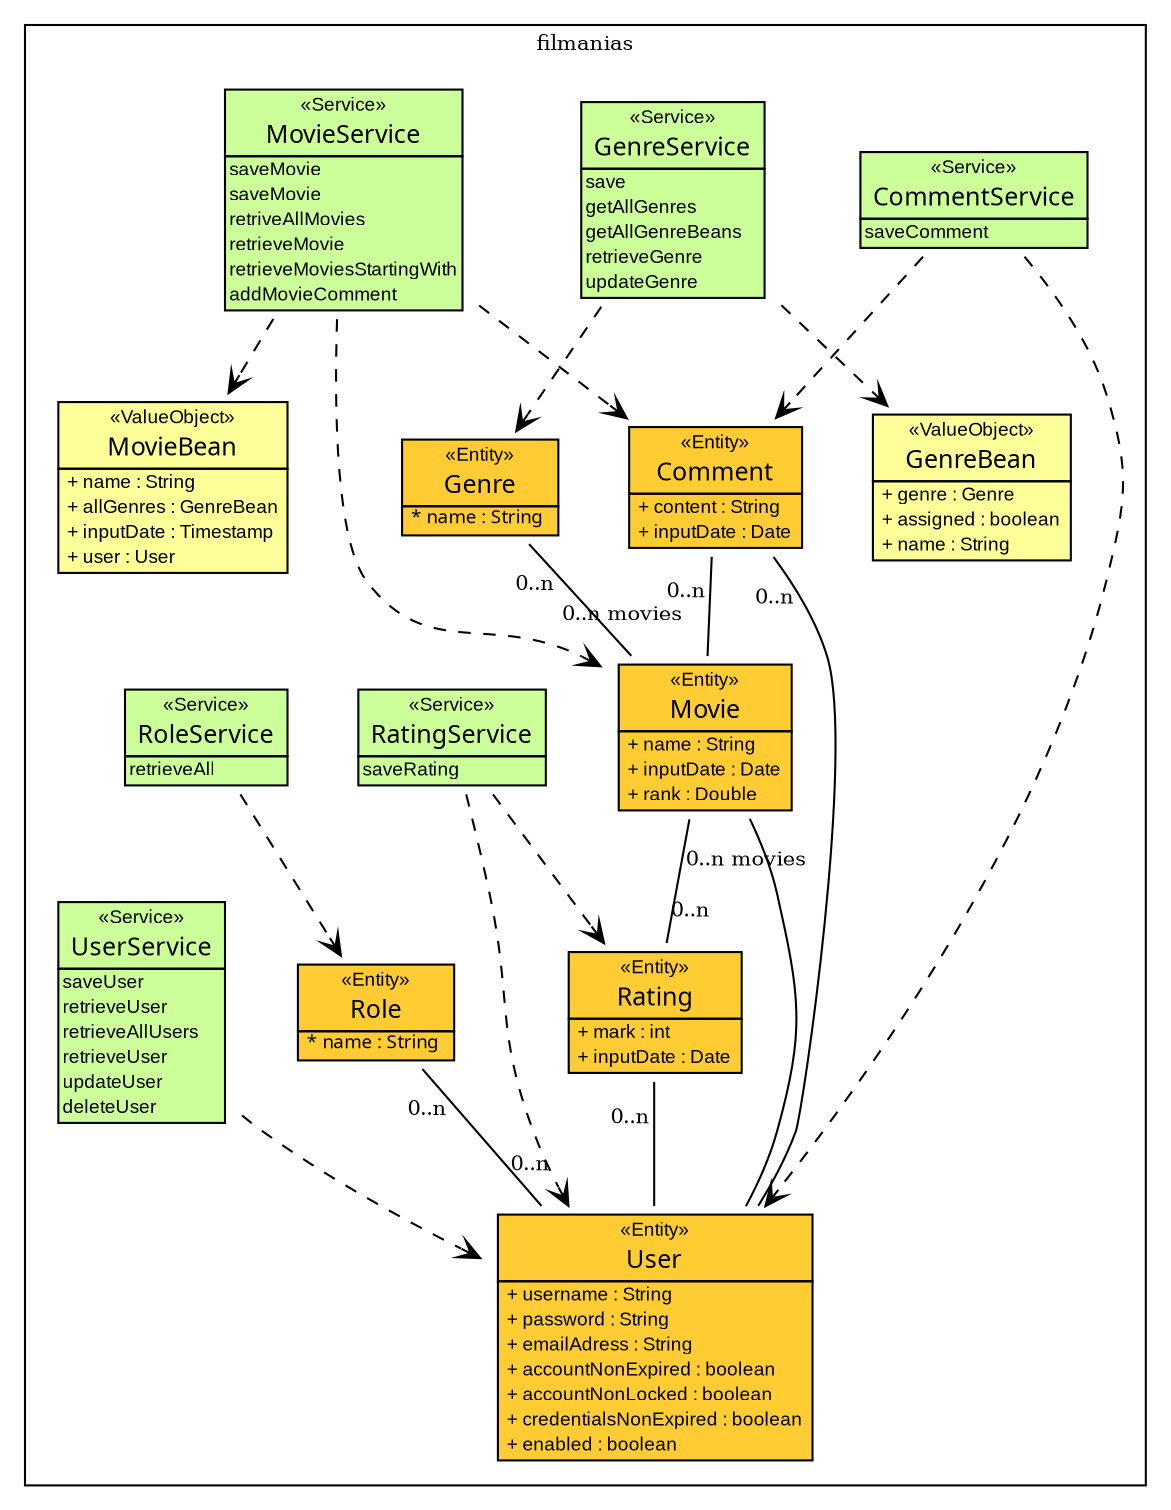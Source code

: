 
	
digraph G {             
	fontsize = 10        
	node [                          
		fontsize = 10                
		fontname="arial"
		shape=plaintext
	     ]        
	     
	edge [                            
		fontsize = 10        
	     ]        
	
	
	
		subgraph clusterfilmanias {
			label = "filmanias"  
			
				
					
	CommentService [label=<<table border="0" cellborder="1" cellspacing="0" cellpadding="0" port="p" bgcolor="#CCFF99" >
	<tr><td>
	<table border="0" cellspacing="1" cellpadding="1">
		<tr><td> &laquo;Service&raquo; </td></tr>
		<tr><td><font face="arialbd"  point-size="12.0"> CommentService </font></td></tr>
	</table></td></tr>
		<tr><td>
			<table border="0" cellspacing="0" cellpadding="1">	
		
				<tr><td align="left">saveComment</td></tr>			

			</table>		
		</td></tr>
	</table>>, fontname="arial", fontcolor="black", fontsize=9.0];

	GenreService [label=<<table border="0" cellborder="1" cellspacing="0" cellpadding="0" port="p" bgcolor="#CCFF99" >
	<tr><td>
	<table border="0" cellspacing="1" cellpadding="1">
		<tr><td> &laquo;Service&raquo; </td></tr>
		<tr><td><font face="arialbd"  point-size="12.0"> GenreService </font></td></tr>
	</table></td></tr>
		<tr><td>
			<table border="0" cellspacing="0" cellpadding="1">	
		
				<tr><td align="left">save</td></tr>			

				<tr><td align="left">getAllGenres</td></tr>			

				<tr><td align="left">getAllGenreBeans</td></tr>			

				<tr><td align="left">retrieveGenre</td></tr>			

				<tr><td align="left">updateGenre</td></tr>			

			</table>		
		</td></tr>
	</table>>, fontname="arial", fontcolor="black", fontsize=9.0];

	MovieService [label=<<table border="0" cellborder="1" cellspacing="0" cellpadding="0" port="p" bgcolor="#CCFF99" >
	<tr><td>
	<table border="0" cellspacing="1" cellpadding="1">
		<tr><td> &laquo;Service&raquo; </td></tr>
		<tr><td><font face="arialbd"  point-size="12.0"> MovieService </font></td></tr>
	</table></td></tr>
		<tr><td>
			<table border="0" cellspacing="0" cellpadding="1">	
		
				<tr><td align="left">saveMovie</td></tr>			

				<tr><td align="left">saveMovie</td></tr>			

				<tr><td align="left">retriveAllMovies</td></tr>			

				<tr><td align="left">retrieveMovie</td></tr>			

				<tr><td align="left">retrieveMoviesStartingWith</td></tr>			

				<tr><td align="left">addMovieComment</td></tr>			

			</table>		
		</td></tr>
	</table>>, fontname="arial", fontcolor="black", fontsize=9.0];

	RatingService [label=<<table border="0" cellborder="1" cellspacing="0" cellpadding="0" port="p" bgcolor="#CCFF99" >
	<tr><td>
	<table border="0" cellspacing="1" cellpadding="1">
		<tr><td> &laquo;Service&raquo; </td></tr>
		<tr><td><font face="arialbd"  point-size="12.0"> RatingService </font></td></tr>
	</table></td></tr>
		<tr><td>
			<table border="0" cellspacing="0" cellpadding="1">	
		
				<tr><td align="left">saveRating</td></tr>			

			</table>		
		</td></tr>
	</table>>, fontname="arial", fontcolor="black", fontsize=9.0];

	RoleService [label=<<table border="0" cellborder="1" cellspacing="0" cellpadding="0" port="p" bgcolor="#CCFF99" >
	<tr><td>
	<table border="0" cellspacing="1" cellpadding="1">
		<tr><td> &laquo;Service&raquo; </td></tr>
		<tr><td><font face="arialbd"  point-size="12.0"> RoleService </font></td></tr>
	</table></td></tr>
		<tr><td>
			<table border="0" cellspacing="0" cellpadding="1">	
		
				<tr><td align="left">retrieveAll</td></tr>			

			</table>		
		</td></tr>
	</table>>, fontname="arial", fontcolor="black", fontsize=9.0];

	UserService [label=<<table border="0" cellborder="1" cellspacing="0" cellpadding="0" port="p" bgcolor="#CCFF99" >
	<tr><td>
	<table border="0" cellspacing="1" cellpadding="1">
		<tr><td> &laquo;Service&raquo; </td></tr>
		<tr><td><font face="arialbd"  point-size="12.0"> UserService </font></td></tr>
	</table></td></tr>
		<tr><td>
			<table border="0" cellspacing="0" cellpadding="1">	
		
				<tr><td align="left">saveUser</td></tr>			

				<tr><td align="left">retrieveUser</td></tr>			

				<tr><td align="left">retrieveAllUsers</td></tr>			

				<tr><td align="left">retrieveUser</td></tr>			

				<tr><td align="left">updateUser</td></tr>			

				<tr><td align="left">deleteUser</td></tr>			

			</table>		
		</td></tr>
	</table>>, fontname="arial", fontcolor="black", fontsize=9.0];

					
				
				

	Comment [label=<<table border="0" cellborder="1" cellspacing="0" cellpadding="0" port="p" bgcolor="#FFCC33">
	<tr><td>
	<table border="0" cellspacing="1" cellpadding="1">
		<tr><td> &laquo;Entity&raquo; </td></tr>
		<tr><td><font face="arialbd"  point-size="12.0"> Comment </font></td></tr>
	</table></td></tr>
	
	
		<tr><td>
			<table border="0" cellspacing="0" cellpadding="1">	
		
		
			
				<tr><td align="left"> + content : String </td></tr>
			
		
		

		
			
				<tr><td align="left"> + inputDate : Date </td></tr>
			
		
		

		
		
		
			</table>		
		</td></tr>
	
	
	
	</table>>, fontname="arial", fontcolor="black", fontsize=9.0];



	Genre [label=<<table border="0" cellborder="1" cellspacing="0" cellpadding="0" port="p" bgcolor="#FFCC33">
	<tr><td>
	<table border="0" cellspacing="1" cellpadding="1">
		<tr><td> &laquo;Entity&raquo; </td></tr>
		<tr><td><font face="arialbd"  point-size="12.0"> Genre </font></td></tr>
	</table></td></tr>
	
	
		<tr><td>
			<table border="0" cellspacing="0" cellpadding="1">	
		
		
			 
				<tr><td align="left"><font face="arialbd"> * name : String </font> </td></tr>			
			
		
		

		
		
		
			</table>		
		</td></tr>
	
	
	
	</table>>, fontname="arial", fontcolor="black", fontsize=9.0];



	GenreBean [label=<<table border="0" cellborder="1" cellspacing="0" cellpadding="0" port="p" bgcolor="#FFFF99">
	<tr><td>
	<table border="0" cellspacing="1" cellpadding="1">
		<tr><td> &laquo;ValueObject&raquo; </td></tr>
		<tr><td><font face="arialbd"  point-size="12.0"> GenreBean </font></td></tr>
	</table></td></tr>
	
	
		<tr><td>
			<table border="0" cellspacing="0" cellpadding="1">	
		
		
			
				<tr><td align="left"> + genre : Genre </td></tr>
			
		
		

		
			
				<tr><td align="left"> + assigned : boolean </td></tr>
			
		
		

		
			
				<tr><td align="left"> + name : String </td></tr>
			
		
		

		
		
		
			</table>		
		</td></tr>
	
	
	
	</table>>, fontname="arial", fontcolor="black", fontsize=9.0];



	Movie [label=<<table border="0" cellborder="1" cellspacing="0" cellpadding="0" port="p" bgcolor="#FFCC33">
	<tr><td>
	<table border="0" cellspacing="1" cellpadding="1">
		<tr><td> &laquo;Entity&raquo; </td></tr>
		<tr><td><font face="arialbd"  point-size="12.0"> Movie </font></td></tr>
	</table></td></tr>
	
	
		<tr><td>
			<table border="0" cellspacing="0" cellpadding="1">	
		
		
			
				<tr><td align="left"> + name : String </td></tr>
			
		
		

		
			
				<tr><td align="left"> + inputDate : Date </td></tr>
			
		
		

		
			
				<tr><td align="left"> + rank : Double </td></tr>
			
		
		

		
		
		
			</table>		
		</td></tr>
	
	
	
	</table>>, fontname="arial", fontcolor="black", fontsize=9.0];



	MovieBean [label=<<table border="0" cellborder="1" cellspacing="0" cellpadding="0" port="p" bgcolor="#FFFF99">
	<tr><td>
	<table border="0" cellspacing="1" cellpadding="1">
		<tr><td> &laquo;ValueObject&raquo; </td></tr>
		<tr><td><font face="arialbd"  point-size="12.0"> MovieBean </font></td></tr>
	</table></td></tr>
	
	
		<tr><td>
			<table border="0" cellspacing="0" cellpadding="1">	
		
		
			
				<tr><td align="left"> + name : String </td></tr>
			
		
		

		
			
				<tr><td align="left"> + allGenres : GenreBean </td></tr>
			
		
		

		
			
				<tr><td align="left"> + inputDate : Timestamp </td></tr>
			
		
		

		
			
				<tr><td align="left"> + user : User </td></tr>
			
		
		

		
		
		
			</table>		
		</td></tr>
	
	
	
	</table>>, fontname="arial", fontcolor="black", fontsize=9.0];



	Rating [label=<<table border="0" cellborder="1" cellspacing="0" cellpadding="0" port="p" bgcolor="#FFCC33">
	<tr><td>
	<table border="0" cellspacing="1" cellpadding="1">
		<tr><td> &laquo;Entity&raquo; </td></tr>
		<tr><td><font face="arialbd"  point-size="12.0"> Rating </font></td></tr>
	</table></td></tr>
	
	
		<tr><td>
			<table border="0" cellspacing="0" cellpadding="1">	
		
		
			
				<tr><td align="left"> + mark : int </td></tr>
			
		
		

		
			
				<tr><td align="left"> + inputDate : Date </td></tr>
			
		
		

		
		
		
			</table>		
		</td></tr>
	
	
	
	</table>>, fontname="arial", fontcolor="black", fontsize=9.0];



	Role [label=<<table border="0" cellborder="1" cellspacing="0" cellpadding="0" port="p" bgcolor="#FFCC33">
	<tr><td>
	<table border="0" cellspacing="1" cellpadding="1">
		<tr><td> &laquo;Entity&raquo; </td></tr>
		<tr><td><font face="arialbd"  point-size="12.0"> Role </font></td></tr>
	</table></td></tr>
	
	
		<tr><td>
			<table border="0" cellspacing="0" cellpadding="1">	
		
		
			 
				<tr><td align="left"><font face="arialbd"> * name : String </font> </td></tr>			
			
		
		

		
		
		
			</table>		
		</td></tr>
	
	
	
	</table>>, fontname="arial", fontcolor="black", fontsize=9.0];



	User [label=<<table border="0" cellborder="1" cellspacing="0" cellpadding="0" port="p" bgcolor="#FFCC33">
	<tr><td>
	<table border="0" cellspacing="1" cellpadding="1">
		<tr><td> &laquo;Entity&raquo; </td></tr>
		<tr><td><font face="arialbd"  point-size="12.0"> User </font></td></tr>
	</table></td></tr>
	
	
		<tr><td>
			<table border="0" cellspacing="0" cellpadding="1">	
		
		
			
				<tr><td align="left"> + username : String </td></tr>
			
		
		

		
			
				<tr><td align="left"> + password : String </td></tr>
			
		
		

		
			
				<tr><td align="left"> + emailAdress : String </td></tr>
			
		
		

		
			
				<tr><td align="left"> + accountNonExpired : boolean </td></tr>
			
		
		

		
			
				<tr><td align="left"> + accountNonLocked : boolean </td></tr>
			
		
		

		
			
				<tr><td align="left"> + credentialsNonExpired : boolean </td></tr>
			
		
		

		
			
				<tr><td align="left"> + enabled : boolean </td></tr>
			
		
		

		
		
		
			</table>		
		</td></tr>
	
	
	
	</table>>, fontname="arial", fontcolor="black", fontsize=9.0];


			
		}
	

	
		
	edge [arrowhead = "empty"]

		
		
	edge [arrowhead = "none"]

		
	    	edge [arrowtail="none" arrowhead = "none" headlabel="" taillabel="0..n " labeldistance="2.0" labelangle="-30"]
	
		Comment -> Movie

	    	edge [arrowtail="none" arrowhead = "none" headlabel="" taillabel="0..n " labeldistance="2.0" labelangle="-30"]
	
		Comment -> User

	    	edge [arrowtail="none" arrowhead = "none" headlabel="0..n movies" taillabel="0..n " labeldistance="2.0" labelangle="-30"]
	
		Genre -> Movie

	    	edge [arrowtail="none" arrowhead = "none" headlabel="0..n " taillabel="" labeldistance="2.0" labelangle="-30"]
	
		Movie -> Rating

	    	edge [arrowtail="none" arrowhead = "none" headlabel="" taillabel="0..n movies" labeldistance="2.0" labelangle="-30"]
	
		Movie -> User

	    	edge [arrowtail="none" arrowhead = "none" headlabel="" taillabel="0..n " labeldistance="2.0" labelangle="-30"]
	
		Rating -> User

	    	edge [arrowtail="none" arrowhead = "none" headlabel="0..n " taillabel="0..n " labeldistance="2.0" labelangle="-30"]
	
		Role -> User

		
			
	
		edge [arrowtail="none" arrowhead = "open" headlabel = "" taillabel = "" style = "dashed"]
		
				RoleService -> Role
		
	

	
		edge [arrowtail="none" arrowhead = "open" headlabel = "" taillabel = "" style = "dashed"]
		
				UserService -> User
		
	

	
		edge [arrowtail="none" arrowhead = "open" headlabel = "" taillabel = "" style = "dashed"]
		
				RatingService -> Rating
		
				RatingService -> User
		
	

	
		edge [arrowtail="none" arrowhead = "open" headlabel = "" taillabel = "" style = "dashed"]
		
				CommentService -> Comment
		
				CommentService -> User
		
	

	
		edge [arrowtail="none" arrowhead = "open" headlabel = "" taillabel = "" style = "dashed"]
		
				MovieService -> MovieBean
		
				MovieService -> Movie
		
				MovieService -> Comment
		
	

	
		edge [arrowtail="none" arrowhead = "open" headlabel = "" taillabel = "" style = "dashed"]
		
				GenreService -> Genre
		
				GenreService -> GenreBean
		
	

		
	
	
	}
	
